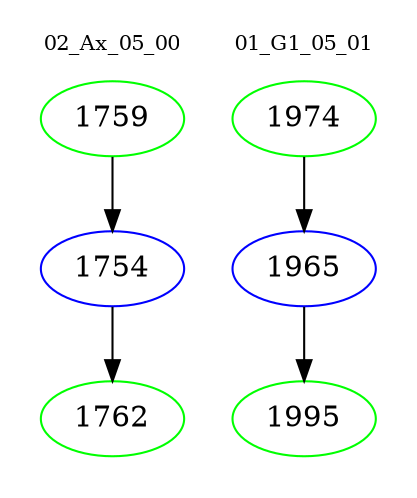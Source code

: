 digraph{
subgraph cluster_0 {
color = white
label = "02_Ax_05_00";
fontsize=10;
T0_1759 [label="1759", color="green"]
T0_1759 -> T0_1754 [color="black"]
T0_1754 [label="1754", color="blue"]
T0_1754 -> T0_1762 [color="black"]
T0_1762 [label="1762", color="green"]
}
subgraph cluster_1 {
color = white
label = "01_G1_05_01";
fontsize=10;
T1_1974 [label="1974", color="green"]
T1_1974 -> T1_1965 [color="black"]
T1_1965 [label="1965", color="blue"]
T1_1965 -> T1_1995 [color="black"]
T1_1995 [label="1995", color="green"]
}
}
